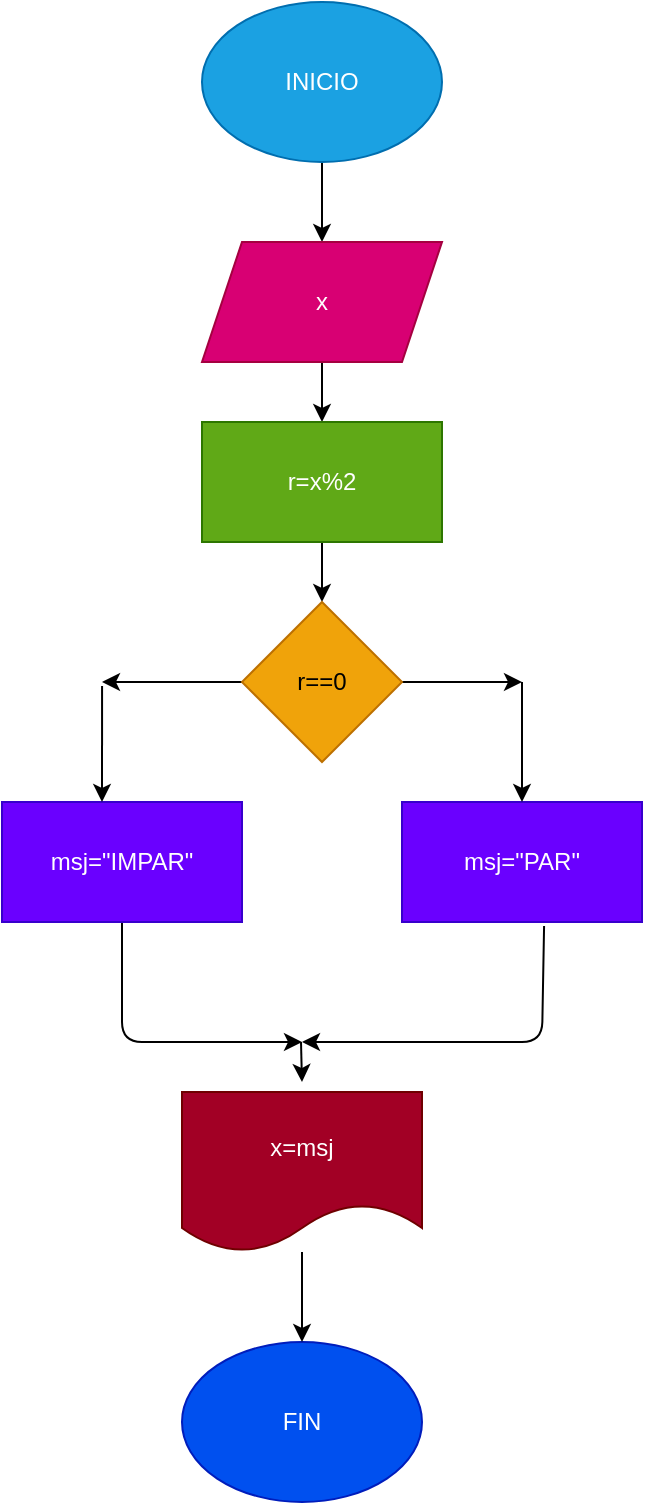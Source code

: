 <mxfile>
    <diagram id="biPcjjlwJKjgsFkiJ3Q_" name="Página-1">
        <mxGraphModel dx="662" dy="411" grid="1" gridSize="10" guides="1" tooltips="1" connect="1" arrows="1" fold="1" page="1" pageScale="1" pageWidth="827" pageHeight="1169" math="0" shadow="0">
            <root>
                <mxCell id="0"/>
                <mxCell id="1" parent="0"/>
                <mxCell id="4" value="" style="edgeStyle=none;html=1;" edge="1" parent="1" source="2" target="3">
                    <mxGeometry relative="1" as="geometry"/>
                </mxCell>
                <mxCell id="2" value="INICIO" style="ellipse;whiteSpace=wrap;html=1;fillColor=#1ba1e2;fontColor=#ffffff;strokeColor=#006EAF;" vertex="1" parent="1">
                    <mxGeometry x="270" y="40" width="120" height="80" as="geometry"/>
                </mxCell>
                <mxCell id="6" value="" style="edgeStyle=none;html=1;" edge="1" parent="1" source="3" target="5">
                    <mxGeometry relative="1" as="geometry"/>
                </mxCell>
                <mxCell id="3" value="x" style="shape=parallelogram;perimeter=parallelogramPerimeter;whiteSpace=wrap;html=1;fixedSize=1;fillColor=#d80073;fontColor=#ffffff;strokeColor=#A50040;" vertex="1" parent="1">
                    <mxGeometry x="270" y="160" width="120" height="60" as="geometry"/>
                </mxCell>
                <mxCell id="13" value="" style="edgeStyle=none;html=1;" edge="1" parent="1" source="5" target="12">
                    <mxGeometry relative="1" as="geometry"/>
                </mxCell>
                <mxCell id="5" value="r=x%2" style="whiteSpace=wrap;html=1;fillColor=#60a917;fontColor=#ffffff;strokeColor=#2D7600;" vertex="1" parent="1">
                    <mxGeometry x="270" y="250" width="120" height="60" as="geometry"/>
                </mxCell>
                <mxCell id="7" value="FIN" style="ellipse;whiteSpace=wrap;html=1;fillColor=#0050ef;fontColor=#ffffff;strokeColor=#001DBC;" vertex="1" parent="1">
                    <mxGeometry x="260" y="710" width="120" height="80" as="geometry"/>
                </mxCell>
                <mxCell id="11" style="edgeStyle=none;html=1;" edge="1" parent="1" source="9" target="7">
                    <mxGeometry relative="1" as="geometry"/>
                </mxCell>
                <mxCell id="9" value="x=msj" style="shape=document;whiteSpace=wrap;html=1;boundedLbl=1;fillColor=#a20025;fontColor=#ffffff;strokeColor=#6F0000;" vertex="1" parent="1">
                    <mxGeometry x="260" y="585" width="120" height="80" as="geometry"/>
                </mxCell>
                <mxCell id="14" style="edgeStyle=none;html=1;" edge="1" parent="1" source="12">
                    <mxGeometry relative="1" as="geometry">
                        <mxPoint x="430" y="380" as="targetPoint"/>
                    </mxGeometry>
                </mxCell>
                <mxCell id="15" style="edgeStyle=none;html=1;" edge="1" parent="1" source="12">
                    <mxGeometry relative="1" as="geometry">
                        <mxPoint x="220" y="380" as="targetPoint"/>
                    </mxGeometry>
                </mxCell>
                <mxCell id="12" value="r==0" style="rhombus;whiteSpace=wrap;html=1;fillColor=#f0a30a;strokeColor=#BD7000;fontColor=#000000;" vertex="1" parent="1">
                    <mxGeometry x="290" y="340" width="80" height="80" as="geometry"/>
                </mxCell>
                <mxCell id="22" value="" style="edgeStyle=none;html=1;" edge="1" parent="1" source="16">
                    <mxGeometry relative="1" as="geometry">
                        <mxPoint x="320" y="560" as="targetPoint"/>
                        <Array as="points">
                            <mxPoint x="230" y="560"/>
                        </Array>
                    </mxGeometry>
                </mxCell>
                <mxCell id="16" value="msj=&quot;IMPAR&quot;" style="rounded=0;whiteSpace=wrap;html=1;fillColor=#6a00ff;fontColor=#ffffff;strokeColor=#3700CC;" vertex="1" parent="1">
                    <mxGeometry x="170" y="440" width="120" height="60" as="geometry"/>
                </mxCell>
                <mxCell id="23" style="edgeStyle=none;html=1;exitX=0.592;exitY=1.033;exitDx=0;exitDy=0;exitPerimeter=0;" edge="1" parent="1" source="17">
                    <mxGeometry relative="1" as="geometry">
                        <mxPoint x="320" y="560" as="targetPoint"/>
                        <mxPoint x="440" y="510" as="sourcePoint"/>
                        <Array as="points">
                            <mxPoint x="440" y="560"/>
                        </Array>
                    </mxGeometry>
                </mxCell>
                <mxCell id="17" value="msj=&quot;PAR&quot;" style="rounded=0;whiteSpace=wrap;html=1;fillColor=#6a00ff;fontColor=#ffffff;strokeColor=#3700CC;" vertex="1" parent="1">
                    <mxGeometry x="370" y="440" width="120" height="60" as="geometry"/>
                </mxCell>
                <mxCell id="20" style="edgeStyle=none;html=1;entryX=0.5;entryY=0;entryDx=0;entryDy=0;" edge="1" parent="1" target="17">
                    <mxGeometry relative="1" as="geometry">
                        <mxPoint x="430" y="380" as="sourcePoint"/>
                    </mxGeometry>
                </mxCell>
                <mxCell id="21" style="edgeStyle=none;html=1;entryX=0.433;entryY=-0.033;entryDx=0;entryDy=0;entryPerimeter=0;" edge="1" parent="1">
                    <mxGeometry relative="1" as="geometry">
                        <mxPoint x="220.04" y="381.98" as="sourcePoint"/>
                        <mxPoint x="220.0" y="440" as="targetPoint"/>
                    </mxGeometry>
                </mxCell>
                <mxCell id="25" style="edgeStyle=none;html=1;" edge="1" parent="1">
                    <mxGeometry relative="1" as="geometry">
                        <mxPoint x="319.5" y="560" as="sourcePoint"/>
                        <mxPoint x="320" y="580" as="targetPoint"/>
                    </mxGeometry>
                </mxCell>
            </root>
        </mxGraphModel>
    </diagram>
</mxfile>